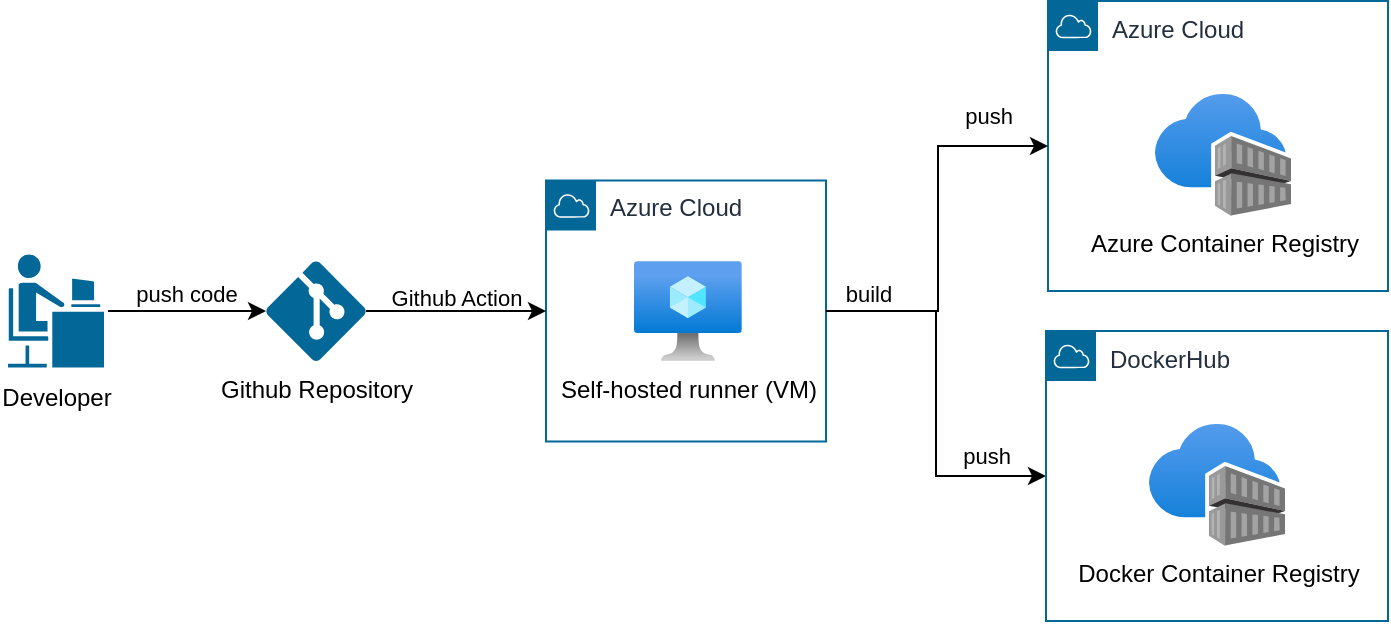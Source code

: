 <mxfile version="13.7.9" type="device"><diagram id="6a731a19-8d31-9384-78a2-239565b7b9f0" name="Page-1"><mxGraphModel dx="1658" dy="980" grid="1" gridSize="10" guides="1" tooltips="1" connect="1" arrows="1" fold="1" page="1" pageScale="1" pageWidth="827" pageHeight="1169" background="#ffffff" math="0" shadow="0"><root><mxCell id="0"/><mxCell id="1" parent="0"/><mxCell id="Me8-HGeMdnk4AmSU7ooa-2278" style="edgeStyle=orthogonalEdgeStyle;rounded=0;orthogonalLoop=1;jettySize=auto;html=1;exitX=1;exitY=0.5;exitDx=0;exitDy=0;entryX=0;entryY=0.5;entryDx=0;entryDy=0;" parent="1" source="Me8-HGeMdnk4AmSU7ooa-2269" target="Me8-HGeMdnk4AmSU7ooa-2265" edge="1"><mxGeometry relative="1" as="geometry"><Array as="points"><mxPoint x="505" y="258"/><mxPoint x="505" y="340"/></Array></mxGeometry></mxCell><mxCell id="Me8-HGeMdnk4AmSU7ooa-2280" value="push" style="edgeLabel;html=1;align=center;verticalAlign=middle;resizable=0;points=[];labelBackgroundColor=none;" parent="Me8-HGeMdnk4AmSU7ooa-2278" vertex="1" connectable="0"><mxGeometry x="0.595" y="-1" relative="1" as="geometry"><mxPoint x="9.17" y="-11" as="offset"/></mxGeometry></mxCell><mxCell id="Me8-HGeMdnk4AmSU7ooa-2269" value="Azure Cloud" style="points=[[0,0],[0.25,0],[0.5,0],[0.75,0],[1,0],[1,0.25],[1,0.5],[1,0.75],[1,1],[0.75,1],[0.5,1],[0.25,1],[0,1],[0,0.75],[0,0.5],[0,0.25]];outlineConnect=0;gradientColor=none;html=1;whiteSpace=wrap;fontSize=12;fontStyle=0;shape=mxgraph.aws4.group;grIcon=mxgraph.aws4.group_aws_cloud;fillColor=none;verticalAlign=top;align=left;spacingLeft=30;fontColor=#232F3E;dashed=0;strokeColor=#036897;" parent="1" vertex="1"><mxGeometry x="310" y="192.25" width="140" height="130.5" as="geometry"/></mxCell><mxCell id="Me8-HGeMdnk4AmSU7ooa-2264" value="Azure Cloud" style="points=[[0,0],[0.25,0],[0.5,0],[0.75,0],[1,0],[1,0.25],[1,0.5],[1,0.75],[1,1],[0.75,1],[0.5,1],[0.25,1],[0,1],[0,0.75],[0,0.5],[0,0.25]];outlineConnect=0;gradientColor=none;html=1;whiteSpace=wrap;fontSize=12;fontStyle=0;shape=mxgraph.aws4.group;grIcon=mxgraph.aws4.group_aws_cloud;fillColor=none;verticalAlign=top;align=left;spacingLeft=30;fontColor=#232F3E;dashed=0;strokeColor=#036897;" parent="1" vertex="1"><mxGeometry x="561" y="102.5" width="170" height="145" as="geometry"/></mxCell><mxCell id="Me8-HGeMdnk4AmSU7ooa-2281" value="Github Action" style="edgeStyle=orthogonalEdgeStyle;rounded=0;orthogonalLoop=1;jettySize=auto;html=1;exitX=1;exitY=0.5;exitDx=0;exitDy=0;exitPerimeter=0;entryX=0;entryY=0.5;entryDx=0;entryDy=0;labelBackgroundColor=none;" parent="1" source="Me8-HGeMdnk4AmSU7ooa-2259" target="Me8-HGeMdnk4AmSU7ooa-2269" edge="1"><mxGeometry y="8" relative="1" as="geometry"><mxPoint y="1" as="offset"/></mxGeometry></mxCell><mxCell id="Me8-HGeMdnk4AmSU7ooa-2259" value="Github Repository" style="verticalLabelPosition=bottom;html=1;verticalAlign=top;align=center;strokeColor=none;shape=mxgraph.azure.git_repository;fillColor=#036897;" parent="1" vertex="1"><mxGeometry x="170" y="232.5" width="50" height="50" as="geometry"/></mxCell><mxCell id="Me8-HGeMdnk4AmSU7ooa-2262" value="Azure Container Registry" style="aspect=fixed;html=1;points=[];align=center;image;fontSize=12;image=img/lib/azure2/containers/Container_Registries.svg;fillColor=#036897;" parent="1" vertex="1"><mxGeometry x="614.5" y="149" width="68" height="61" as="geometry"/></mxCell><mxCell id="Me8-HGeMdnk4AmSU7ooa-2263" value="Self-hosted runner (VM)" style="aspect=fixed;html=1;points=[];align=center;image;fontSize=12;image=img/lib/azure2/compute/Virtual_Machine.svg;fillColor=#036897;" parent="1" vertex="1"><mxGeometry x="354" y="232.5" width="53.91" height="50" as="geometry"/></mxCell><mxCell id="Me8-HGeMdnk4AmSU7ooa-2265" value="DockerHub" style="points=[[0,0],[0.25,0],[0.5,0],[0.75,0],[1,0],[1,0.25],[1,0.5],[1,0.75],[1,1],[0.75,1],[0.5,1],[0.25,1],[0,1],[0,0.75],[0,0.5],[0,0.25]];outlineConnect=0;gradientColor=none;html=1;whiteSpace=wrap;fontSize=12;fontStyle=0;shape=mxgraph.aws4.group;grIcon=mxgraph.aws4.group_aws_cloud;fillColor=none;verticalAlign=top;align=left;spacingLeft=30;fontColor=#232F3E;dashed=0;strokeColor=#036897;" parent="1" vertex="1"><mxGeometry x="560" y="267.5" width="171" height="145" as="geometry"/></mxCell><mxCell id="Me8-HGeMdnk4AmSU7ooa-2266" value="Docker Container Registry" style="aspect=fixed;html=1;points=[];align=center;image;fontSize=12;image=img/lib/azure2/containers/Container_Registries.svg;fillColor=#036897;" parent="1" vertex="1"><mxGeometry x="611.5" y="314" width="68" height="61" as="geometry"/></mxCell><mxCell id="Me8-HGeMdnk4AmSU7ooa-2270" style="edgeStyle=orthogonalEdgeStyle;rounded=0;orthogonalLoop=1;jettySize=auto;html=1;exitX=1;exitY=0.5;exitDx=0;exitDy=0;entryX=0;entryY=0.5;entryDx=0;entryDy=0;" parent="1" source="Me8-HGeMdnk4AmSU7ooa-2269" target="Me8-HGeMdnk4AmSU7ooa-2264" edge="1"><mxGeometry relative="1" as="geometry"><Array as="points"><mxPoint x="506" y="258"/><mxPoint x="506" y="175"/></Array></mxGeometry></mxCell><mxCell id="Me8-HGeMdnk4AmSU7ooa-2273" value="push" style="edgeLabel;html=1;align=center;verticalAlign=middle;resizable=0;points=[];labelBackgroundColor=none;" parent="Me8-HGeMdnk4AmSU7ooa-2270" vertex="1" connectable="0"><mxGeometry x="-0.227" y="2" relative="1" as="geometry"><mxPoint x="26.48" y="-78.5" as="offset"/></mxGeometry></mxCell><mxCell id="Me8-HGeMdnk4AmSU7ooa-2284" value="push code" style="edgeStyle=orthogonalEdgeStyle;rounded=0;orthogonalLoop=1;jettySize=auto;html=1;entryX=0;entryY=0.5;entryDx=0;entryDy=0;entryPerimeter=0;labelBackgroundColor=none;labelPosition=center;verticalLabelPosition=top;align=center;verticalAlign=bottom;" parent="1" source="Me8-HGeMdnk4AmSU7ooa-2283" target="Me8-HGeMdnk4AmSU7ooa-2259" edge="1"><mxGeometry relative="1" as="geometry"/></mxCell><mxCell id="Me8-HGeMdnk4AmSU7ooa-2283" value="Developer" style="shape=mxgraph.cisco.people.androgenous_person;html=1;pointerEvents=1;dashed=0;fillColor=#036897;strokeColor=#ffffff;strokeWidth=2;verticalLabelPosition=bottom;verticalAlign=top;align=center;outlineConnect=0;labelBackgroundColor=none;" parent="1" vertex="1"><mxGeometry x="40" y="228.25" width="50" height="58.5" as="geometry"/></mxCell><mxCell id="G9JBcJc2V1fvAOc_ortp-1" value="build" style="edgeLabel;html=1;align=center;verticalAlign=middle;resizable=0;points=[];labelBackgroundColor=none;" vertex="1" connectable="0" parent="1"><mxGeometry x="530.003" y="340" as="geometry"><mxPoint x="-59" y="-91" as="offset"/></mxGeometry></mxCell></root></mxGraphModel></diagram></mxfile>